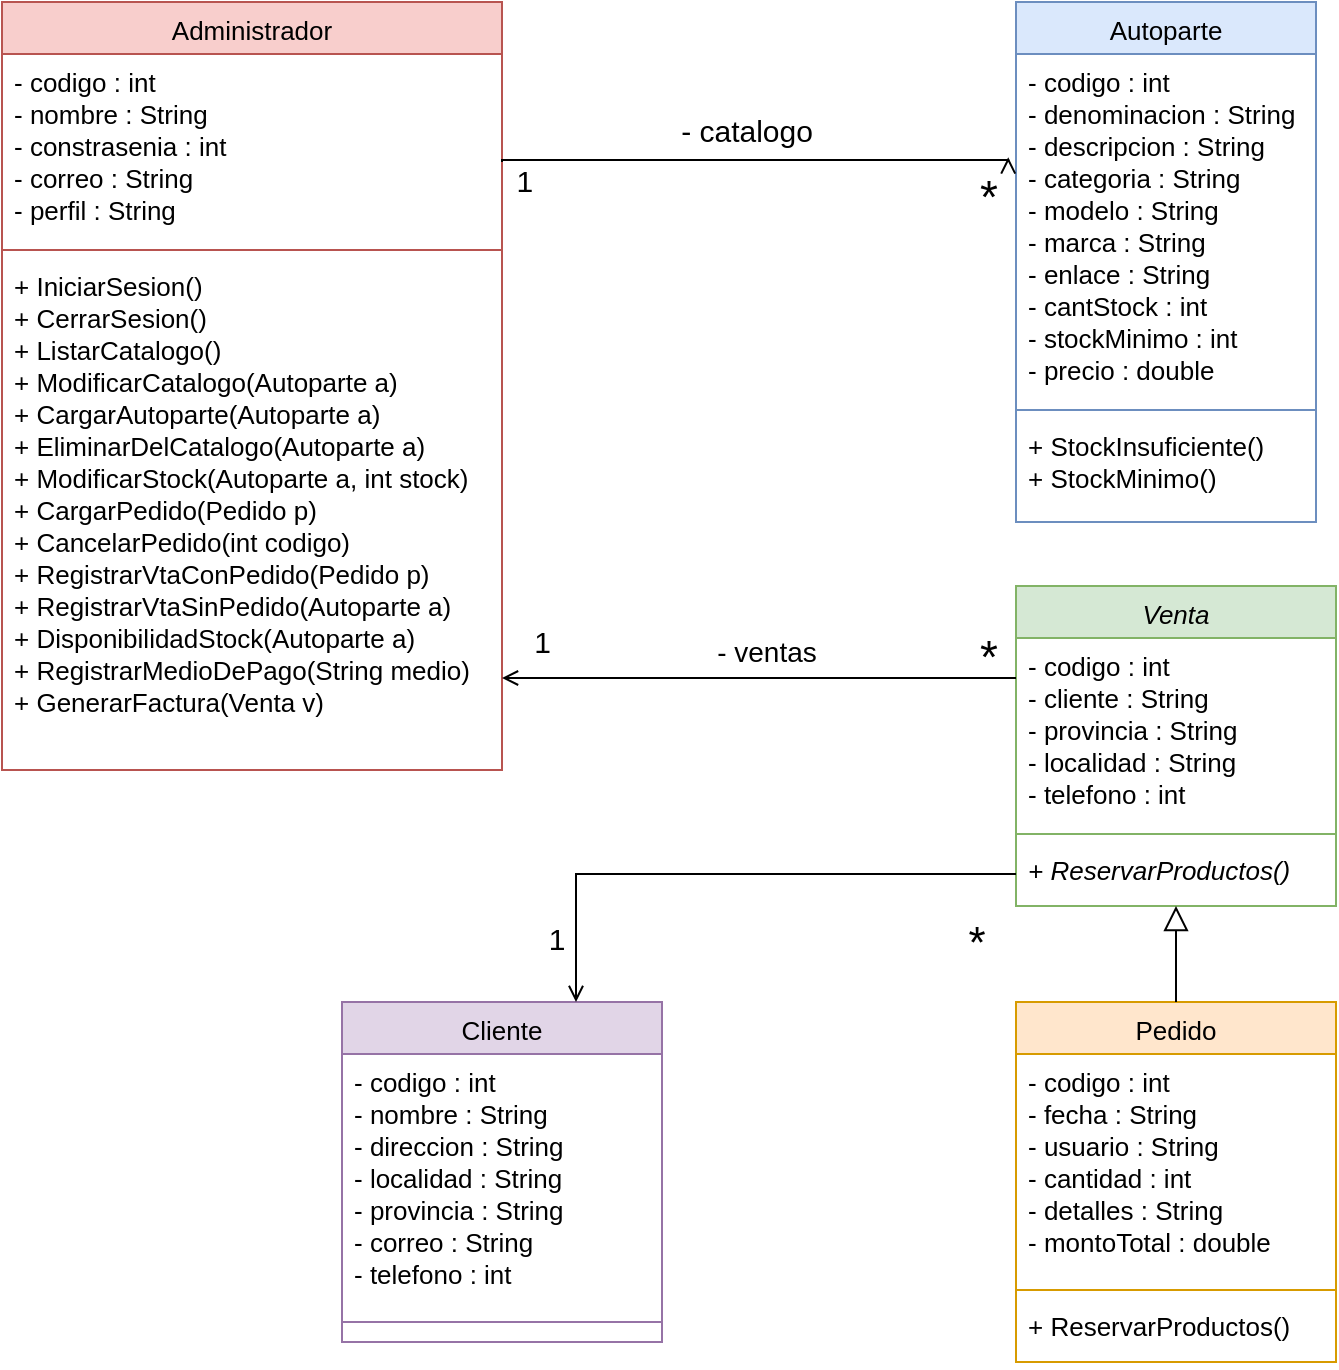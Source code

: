 <mxfile version="24.0.8" type="device">
  <diagram id="C5RBs43oDa-KdzZeNtuy" name="Page-1">
    <mxGraphModel dx="1028" dy="1720" grid="1" gridSize="10" guides="1" tooltips="1" connect="1" arrows="1" fold="1" page="1" pageScale="1" pageWidth="827" pageHeight="1169" math="0" shadow="0">
      <root>
        <mxCell id="WIyWlLk6GJQsqaUBKTNV-0" />
        <mxCell id="WIyWlLk6GJQsqaUBKTNV-1" parent="WIyWlLk6GJQsqaUBKTNV-0" />
        <mxCell id="zkfFHV4jXpPFQw0GAbJ--0" value="Venta" style="swimlane;fontStyle=2;align=center;verticalAlign=top;childLayout=stackLayout;horizontal=1;startSize=26;horizontalStack=0;resizeParent=1;resizeLast=0;collapsible=1;marginBottom=0;rounded=0;shadow=0;strokeWidth=1;fontFamily=Helvetica;fontSize=13;fillColor=#d5e8d4;strokeColor=#82b366;" parent="WIyWlLk6GJQsqaUBKTNV-1" vertex="1">
          <mxGeometry x="590" y="-828" width="160" height="160" as="geometry">
            <mxRectangle x="230" y="140" width="160" height="26" as="alternateBounds" />
          </mxGeometry>
        </mxCell>
        <mxCell id="zkfFHV4jXpPFQw0GAbJ--1" value="- codigo : int&#xa;- cliente : String&#xa;- provincia : String&#xa;- localidad : String&#xa;- telefono : int" style="text;align=left;verticalAlign=top;spacingLeft=4;spacingRight=4;overflow=hidden;rotatable=0;points=[[0,0.5],[1,0.5]];portConstraint=eastwest;fontFamily=Helvetica;fontSize=13;" parent="zkfFHV4jXpPFQw0GAbJ--0" vertex="1">
          <mxGeometry y="26" width="160" height="94" as="geometry" />
        </mxCell>
        <mxCell id="zkfFHV4jXpPFQw0GAbJ--4" value="" style="line;html=1;strokeWidth=1;align=left;verticalAlign=middle;spacingTop=-1;spacingLeft=3;spacingRight=3;rotatable=0;labelPosition=right;points=[];portConstraint=eastwest;fontFamily=Helvetica;fontSize=13;fillColor=#d5e8d4;strokeColor=#82b366;" parent="zkfFHV4jXpPFQw0GAbJ--0" vertex="1">
          <mxGeometry y="120" width="160" height="8" as="geometry" />
        </mxCell>
        <mxCell id="zkfFHV4jXpPFQw0GAbJ--5" value="+ ReservarProductos()" style="text;align=left;verticalAlign=top;spacingLeft=4;spacingRight=4;overflow=hidden;rotatable=0;points=[[0,0.5],[1,0.5]];portConstraint=eastwest;fontFamily=Helvetica;fontSize=13;fontStyle=2" parent="zkfFHV4jXpPFQw0GAbJ--0" vertex="1">
          <mxGeometry y="128" width="160" height="32" as="geometry" />
        </mxCell>
        <mxCell id="zkfFHV4jXpPFQw0GAbJ--6" value="Pedido" style="swimlane;fontStyle=0;align=center;verticalAlign=top;childLayout=stackLayout;horizontal=1;startSize=26;horizontalStack=0;resizeParent=1;resizeLast=0;collapsible=1;marginBottom=0;rounded=0;shadow=0;strokeWidth=1;fontFamily=Helvetica;fontSize=13;fillColor=#ffe6cc;strokeColor=#d79b00;" parent="WIyWlLk6GJQsqaUBKTNV-1" vertex="1">
          <mxGeometry x="590" y="-620" width="160" height="180" as="geometry">
            <mxRectangle x="130" y="380" width="160" height="26" as="alternateBounds" />
          </mxGeometry>
        </mxCell>
        <mxCell id="zkfFHV4jXpPFQw0GAbJ--7" value="- codigo : int&#xa;- fecha : String&#xa;- usuario : String&#xa;- cantidad : int&#xa;- detalles : String&#xa;- montoTotal : double" style="text;align=left;verticalAlign=top;spacingLeft=4;spacingRight=4;overflow=hidden;rotatable=0;points=[[0,0.5],[1,0.5]];portConstraint=eastwest;fontFamily=Helvetica;fontSize=13;" parent="zkfFHV4jXpPFQw0GAbJ--6" vertex="1">
          <mxGeometry y="26" width="160" height="114" as="geometry" />
        </mxCell>
        <mxCell id="zkfFHV4jXpPFQw0GAbJ--9" value="" style="line;html=1;strokeWidth=1;align=left;verticalAlign=middle;spacingTop=-1;spacingLeft=3;spacingRight=3;rotatable=0;labelPosition=right;points=[];portConstraint=eastwest;fontFamily=Helvetica;fontSize=13;fillColor=#ffe6cc;strokeColor=#d79b00;" parent="zkfFHV4jXpPFQw0GAbJ--6" vertex="1">
          <mxGeometry y="140" width="160" height="8" as="geometry" />
        </mxCell>
        <mxCell id="fsUDCXxw_iwkyNTo2001-8" value="+ ReservarProductos()" style="text;align=left;verticalAlign=top;spacingLeft=4;spacingRight=4;overflow=hidden;rotatable=0;points=[[0,0.5],[1,0.5]];portConstraint=eastwest;fontFamily=Helvetica;fontSize=13;" vertex="1" parent="zkfFHV4jXpPFQw0GAbJ--6">
          <mxGeometry y="148" width="160" height="32" as="geometry" />
        </mxCell>
        <mxCell id="zkfFHV4jXpPFQw0GAbJ--12" value="" style="endArrow=block;endSize=10;endFill=0;shadow=0;strokeWidth=1;rounded=0;curved=0;edgeStyle=elbowEdgeStyle;elbow=vertical;exitX=0.5;exitY=0;exitDx=0;exitDy=0;fontFamily=Helvetica;fontSize=13;" parent="WIyWlLk6GJQsqaUBKTNV-1" source="zkfFHV4jXpPFQw0GAbJ--6" target="zkfFHV4jXpPFQw0GAbJ--0" edge="1">
          <mxGeometry width="160" relative="1" as="geometry">
            <mxPoint x="240" y="-719" as="sourcePoint" />
            <mxPoint x="240" y="-719" as="targetPoint" />
          </mxGeometry>
        </mxCell>
        <mxCell id="zkfFHV4jXpPFQw0GAbJ--13" value="Autoparte" style="swimlane;fontStyle=0;align=center;verticalAlign=top;childLayout=stackLayout;horizontal=1;startSize=26;horizontalStack=0;resizeParent=1;resizeLast=0;collapsible=1;marginBottom=0;rounded=0;shadow=0;strokeWidth=1;fontFamily=Helvetica;fontSize=13;fillColor=#dae8fc;strokeColor=#6c8ebf;" parent="WIyWlLk6GJQsqaUBKTNV-1" vertex="1">
          <mxGeometry x="590" y="-1120" width="150" height="260" as="geometry">
            <mxRectangle x="340" y="380" width="170" height="26" as="alternateBounds" />
          </mxGeometry>
        </mxCell>
        <mxCell id="zkfFHV4jXpPFQw0GAbJ--14" value="- codigo : int&#xa;- denominacion : String&#xa;- descripcion : String&#xa;- categoria : String&#xa;- modelo : String&#xa;- marca : String&#xa;- enlace : String&#xa;- cantStock : int&#xa;- stockMinimo : int&#xa;- precio : double" style="text;align=left;verticalAlign=top;spacingLeft=4;spacingRight=4;overflow=hidden;rotatable=0;points=[[0,0.5],[1,0.5]];portConstraint=eastwest;fontFamily=Helvetica;fontSize=13;" parent="zkfFHV4jXpPFQw0GAbJ--13" vertex="1">
          <mxGeometry y="26" width="150" height="174" as="geometry" />
        </mxCell>
        <mxCell id="zkfFHV4jXpPFQw0GAbJ--15" value="" style="line;html=1;strokeWidth=1;align=left;verticalAlign=middle;spacingTop=-1;spacingLeft=3;spacingRight=3;rotatable=0;labelPosition=right;points=[];portConstraint=eastwest;fontFamily=Helvetica;fontSize=13;fillColor=#dae8fc;strokeColor=#6c8ebf;" parent="zkfFHV4jXpPFQw0GAbJ--13" vertex="1">
          <mxGeometry y="200" width="150" height="8" as="geometry" />
        </mxCell>
        <mxCell id="zkfFHV4jXpPFQw0GAbJ--3" value="+ StockInsuficiente()&#xa;+ StockMinimo()" style="text;align=left;verticalAlign=top;spacingLeft=4;spacingRight=4;overflow=hidden;rotatable=0;points=[[0,0.5],[1,0.5]];portConstraint=eastwest;rounded=0;shadow=0;html=0;fontFamily=Helvetica;fontSize=13;" parent="zkfFHV4jXpPFQw0GAbJ--13" vertex="1">
          <mxGeometry y="208" width="150" height="42" as="geometry" />
        </mxCell>
        <mxCell id="zkfFHV4jXpPFQw0GAbJ--17" value="Administrador" style="swimlane;fontStyle=0;align=center;verticalAlign=top;childLayout=stackLayout;horizontal=1;startSize=26;horizontalStack=0;resizeParent=1;resizeLast=0;collapsible=1;marginBottom=0;rounded=0;shadow=0;strokeWidth=1;fontFamily=Helvetica;fontSize=13;fillColor=#f8cecc;strokeColor=#b85450;" parent="WIyWlLk6GJQsqaUBKTNV-1" vertex="1">
          <mxGeometry x="83" y="-1120" width="250" height="384" as="geometry">
            <mxRectangle x="550" y="140" width="160" height="26" as="alternateBounds" />
          </mxGeometry>
        </mxCell>
        <mxCell id="zkfFHV4jXpPFQw0GAbJ--18" value="- codigo : int&#xa;- nombre : String&#xa;- constrasenia : int&#xa;- correo : String&#xa;- perfil : String" style="text;align=left;verticalAlign=top;spacingLeft=4;spacingRight=4;overflow=hidden;rotatable=0;points=[[0,0.5],[1,0.5]];portConstraint=eastwest;fontFamily=Helvetica;fontSize=13;" parent="zkfFHV4jXpPFQw0GAbJ--17" vertex="1">
          <mxGeometry y="26" width="250" height="94" as="geometry" />
        </mxCell>
        <mxCell id="zkfFHV4jXpPFQw0GAbJ--23" value="" style="line;html=1;strokeWidth=1;align=left;verticalAlign=middle;spacingTop=-1;spacingLeft=3;spacingRight=3;rotatable=0;labelPosition=right;points=[];portConstraint=eastwest;fontFamily=Helvetica;fontSize=13;fillColor=#f8cecc;strokeColor=#b85450;" parent="zkfFHV4jXpPFQw0GAbJ--17" vertex="1">
          <mxGeometry y="120" width="250" height="8" as="geometry" />
        </mxCell>
        <mxCell id="zkfFHV4jXpPFQw0GAbJ--25" value="+ IniciarSesion()&#xa;+ CerrarSesion()&#xa;+ ListarCatalogo()&#xa;+ ModificarCatalogo(Autoparte a)&#xa;+ CargarAutoparte(Autoparte a)&#xa;+ EliminarDelCatalogo(Autoparte a)&#xa;+ ModificarStock(Autoparte a, int stock)&#xa;+ CargarPedido(Pedido p)&#xa;+ CancelarPedido(int codigo)&#xa;+ RegistrarVtaConPedido(Pedido p)&#xa;+ RegistrarVtaSinPedido(Autoparte a)&#xa;+ DisponibilidadStock(Autoparte a)&#xa;+ RegistrarMedioDePago(String medio)&#xa;+ GenerarFactura(Venta v)" style="text;align=left;verticalAlign=top;spacingLeft=4;spacingRight=4;overflow=hidden;rotatable=0;points=[[0,0.5],[1,0.5]];portConstraint=eastwest;fontFamily=Helvetica;fontSize=13;" parent="zkfFHV4jXpPFQw0GAbJ--17" vertex="1">
          <mxGeometry y="128" width="250" height="246" as="geometry" />
        </mxCell>
        <mxCell id="zkfFHV4jXpPFQw0GAbJ--26" value="" style="endArrow=open;shadow=0;strokeWidth=1;rounded=0;curved=0;endFill=1;edgeStyle=elbowEdgeStyle;elbow=vertical;fontFamily=Helvetica;fontSize=13;" parent="WIyWlLk6GJQsqaUBKTNV-1" source="zkfFHV4jXpPFQw0GAbJ--0" target="zkfFHV4jXpPFQw0GAbJ--17" edge="1">
          <mxGeometry x="0.5" y="41" relative="1" as="geometry">
            <mxPoint x="393" y="-878" as="sourcePoint" />
            <mxPoint x="553" y="-878" as="targetPoint" />
            <mxPoint x="-40" y="32" as="offset" />
          </mxGeometry>
        </mxCell>
        <mxCell id="zkfFHV4jXpPFQw0GAbJ--27" value="*" style="resizable=0;align=left;verticalAlign=bottom;labelBackgroundColor=none;fontSize=23;fontFamily=Helvetica;" parent="zkfFHV4jXpPFQw0GAbJ--26" connectable="0" vertex="1">
          <mxGeometry x="-1" relative="1" as="geometry">
            <mxPoint x="-20" y="2" as="offset" />
          </mxGeometry>
        </mxCell>
        <mxCell id="zkfFHV4jXpPFQw0GAbJ--28" value="1" style="resizable=0;align=right;verticalAlign=bottom;labelBackgroundColor=none;fontSize=15;fontFamily=Helvetica;" parent="zkfFHV4jXpPFQw0GAbJ--26" connectable="0" vertex="1">
          <mxGeometry x="1" relative="1" as="geometry">
            <mxPoint x="26" y="-8" as="offset" />
          </mxGeometry>
        </mxCell>
        <mxCell id="fsUDCXxw_iwkyNTo2001-0" value="Cliente" style="swimlane;fontStyle=0;align=center;verticalAlign=top;childLayout=stackLayout;horizontal=1;startSize=26;horizontalStack=0;resizeParent=1;resizeLast=0;collapsible=1;marginBottom=0;rounded=0;shadow=0;strokeWidth=1;fontFamily=Helvetica;fontSize=13;fillColor=#e1d5e7;strokeColor=#9673a6;" vertex="1" parent="WIyWlLk6GJQsqaUBKTNV-1">
          <mxGeometry x="253" y="-620" width="160" height="170" as="geometry">
            <mxRectangle x="340" y="380" width="170" height="26" as="alternateBounds" />
          </mxGeometry>
        </mxCell>
        <mxCell id="fsUDCXxw_iwkyNTo2001-1" value="- codigo : int&#xa;- nombre : String&#xa;- direccion : String&#xa;- localidad : String&#xa;- provincia : String&#xa;- correo : String&#xa;- telefono : int" style="text;align=left;verticalAlign=top;spacingLeft=4;spacingRight=4;overflow=hidden;rotatable=0;points=[[0,0.5],[1,0.5]];portConstraint=eastwest;fontFamily=Helvetica;fontSize=13;" vertex="1" parent="fsUDCXxw_iwkyNTo2001-0">
          <mxGeometry y="26" width="160" height="124" as="geometry" />
        </mxCell>
        <mxCell id="fsUDCXxw_iwkyNTo2001-2" value="" style="line;html=1;strokeWidth=1;align=left;verticalAlign=middle;spacingTop=-1;spacingLeft=3;spacingRight=3;rotatable=0;labelPosition=right;points=[];portConstraint=eastwest;fontFamily=Helvetica;fontSize=13;fillColor=#e1d5e7;strokeColor=#9673a6;" vertex="1" parent="fsUDCXxw_iwkyNTo2001-0">
          <mxGeometry y="150" width="160" height="20" as="geometry" />
        </mxCell>
        <mxCell id="fsUDCXxw_iwkyNTo2001-3" value="&lt;font style=&quot;font-size: 15px;&quot;&gt;1&lt;/font&gt;" style="edgeStyle=orthogonalEdgeStyle;rounded=0;hachureGap=4;orthogonalLoop=1;jettySize=auto;html=1;exitX=0;exitY=0.5;exitDx=0;exitDy=0;fontFamily=Helvetica;endArrow=open;endFill=0;fontSize=13;" edge="1" parent="WIyWlLk6GJQsqaUBKTNV-1" source="zkfFHV4jXpPFQw0GAbJ--5" target="fsUDCXxw_iwkyNTo2001-0">
          <mxGeometry x="0.773" y="-10" relative="1" as="geometry">
            <Array as="points">
              <mxPoint x="370" y="-684" />
            </Array>
            <mxPoint as="offset" />
          </mxGeometry>
        </mxCell>
        <mxCell id="fsUDCXxw_iwkyNTo2001-9" value="&lt;font face=&quot;Helvetica&quot; style=&quot;font-size: 22px;&quot;&gt;*&lt;/font&gt;" style="edgeLabel;html=1;align=center;verticalAlign=middle;resizable=0;points=[];sketch=1;hachureGap=4;jiggle=2;curveFitting=1;fontFamily=Architects Daughter;fontSource=https%3A%2F%2Ffonts.googleapis.com%2Fcss%3Ffamily%3DArchitects%2BDaughter;fontSize=22;" vertex="1" connectable="0" parent="fsUDCXxw_iwkyNTo2001-3">
          <mxGeometry x="0.831" y="-2" relative="1" as="geometry">
            <mxPoint x="202" y="-5" as="offset" />
          </mxGeometry>
        </mxCell>
        <mxCell id="fsUDCXxw_iwkyNTo2001-7" value="&lt;font style=&quot;font-size: 14px;&quot; face=&quot;Helvetica&quot;&gt;- ventas&lt;/font&gt;" style="text;html=1;align=center;verticalAlign=middle;resizable=0;points=[];autosize=1;strokeColor=none;fillColor=none;fontFamily=Architects Daughter;fontSource=https%3A%2F%2Ffonts.googleapis.com%2Fcss%3Ffamily%3DArchitects%2BDaughter;" vertex="1" parent="WIyWlLk6GJQsqaUBKTNV-1">
          <mxGeometry x="430" y="-810" width="70" height="30" as="geometry" />
        </mxCell>
        <mxCell id="fsUDCXxw_iwkyNTo2001-10" value="" style="endArrow=open;shadow=0;strokeWidth=1;rounded=0;curved=0;endFill=1;edgeStyle=elbowEdgeStyle;elbow=vertical;fontFamily=Helvetica;fontSize=13;entryX=-0.026;entryY=0.297;entryDx=0;entryDy=0;entryPerimeter=0;" edge="1" parent="WIyWlLk6GJQsqaUBKTNV-1" target="zkfFHV4jXpPFQw0GAbJ--14">
          <mxGeometry x="0.5" y="41" relative="1" as="geometry">
            <mxPoint x="333" y="-1040" as="sourcePoint" />
            <mxPoint x="513" y="-1040" as="targetPoint" />
            <mxPoint x="-40" y="32" as="offset" />
          </mxGeometry>
        </mxCell>
        <mxCell id="fsUDCXxw_iwkyNTo2001-11" value="*" style="resizable=0;align=left;verticalAlign=bottom;labelBackgroundColor=none;fontSize=23;fontFamily=Helvetica;" connectable="0" vertex="1" parent="fsUDCXxw_iwkyNTo2001-10">
          <mxGeometry x="-1" relative="1" as="geometry">
            <mxPoint x="237" y="30" as="offset" />
          </mxGeometry>
        </mxCell>
        <mxCell id="fsUDCXxw_iwkyNTo2001-12" value="1" style="resizable=0;align=right;verticalAlign=bottom;labelBackgroundColor=none;fontSize=15;fontFamily=Helvetica;" connectable="0" vertex="1" parent="fsUDCXxw_iwkyNTo2001-10">
          <mxGeometry x="1" relative="1" as="geometry">
            <mxPoint x="-236" y="22" as="offset" />
          </mxGeometry>
        </mxCell>
        <mxCell id="fsUDCXxw_iwkyNTo2001-13" value="&lt;font style=&quot;font-size: 15px;&quot; face=&quot;Helvetica&quot;&gt;- catalogo&lt;/font&gt;" style="text;html=1;align=center;verticalAlign=middle;resizable=0;points=[];autosize=1;strokeColor=none;fillColor=none;fontFamily=Architects Daughter;fontSource=https%3A%2F%2Ffonts.googleapis.com%2Fcss%3Ffamily%3DArchitects%2BDaughter;" vertex="1" parent="WIyWlLk6GJQsqaUBKTNV-1">
          <mxGeometry x="410" y="-1070" width="90" height="30" as="geometry" />
        </mxCell>
      </root>
    </mxGraphModel>
  </diagram>
</mxfile>

